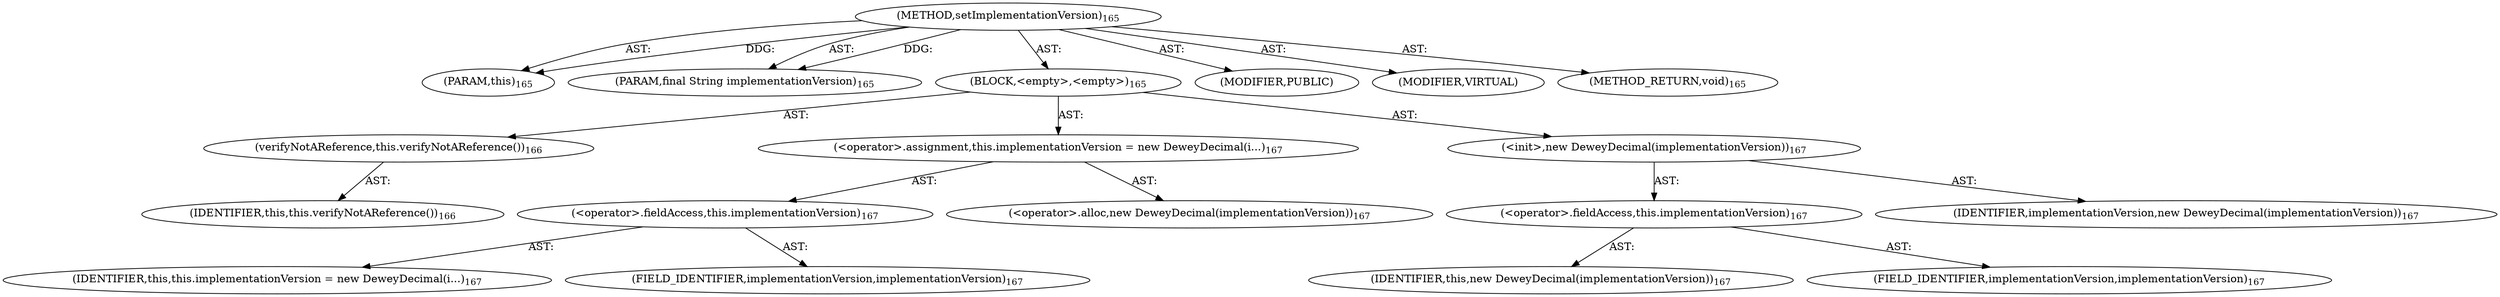 digraph "setImplementationVersion" {  
"111669149701" [label = <(METHOD,setImplementationVersion)<SUB>165</SUB>> ]
"115964116997" [label = <(PARAM,this)<SUB>165</SUB>> ]
"115964117007" [label = <(PARAM,final String implementationVersion)<SUB>165</SUB>> ]
"25769803781" [label = <(BLOCK,&lt;empty&gt;,&lt;empty&gt;)<SUB>165</SUB>> ]
"30064771090" [label = <(verifyNotAReference,this.verifyNotAReference())<SUB>166</SUB>> ]
"68719476746" [label = <(IDENTIFIER,this,this.verifyNotAReference())<SUB>166</SUB>> ]
"30064771091" [label = <(&lt;operator&gt;.assignment,this.implementationVersion = new DeweyDecimal(i...)<SUB>167</SUB>> ]
"30064771092" [label = <(&lt;operator&gt;.fieldAccess,this.implementationVersion)<SUB>167</SUB>> ]
"68719476747" [label = <(IDENTIFIER,this,this.implementationVersion = new DeweyDecimal(i...)<SUB>167</SUB>> ]
"55834574854" [label = <(FIELD_IDENTIFIER,implementationVersion,implementationVersion)<SUB>167</SUB>> ]
"30064771093" [label = <(&lt;operator&gt;.alloc,new DeweyDecimal(implementationVersion))<SUB>167</SUB>> ]
"30064771094" [label = <(&lt;init&gt;,new DeweyDecimal(implementationVersion))<SUB>167</SUB>> ]
"30064771095" [label = <(&lt;operator&gt;.fieldAccess,this.implementationVersion)<SUB>167</SUB>> ]
"68719476761" [label = <(IDENTIFIER,this,new DeweyDecimal(implementationVersion))<SUB>167</SUB>> ]
"55834574855" [label = <(FIELD_IDENTIFIER,implementationVersion,implementationVersion)<SUB>167</SUB>> ]
"68719476762" [label = <(IDENTIFIER,implementationVersion,new DeweyDecimal(implementationVersion))<SUB>167</SUB>> ]
"133143986193" [label = <(MODIFIER,PUBLIC)> ]
"133143986194" [label = <(MODIFIER,VIRTUAL)> ]
"128849018885" [label = <(METHOD_RETURN,void)<SUB>165</SUB>> ]
  "111669149701" -> "115964116997"  [ label = "AST: "] 
  "111669149701" -> "115964117007"  [ label = "AST: "] 
  "111669149701" -> "25769803781"  [ label = "AST: "] 
  "111669149701" -> "133143986193"  [ label = "AST: "] 
  "111669149701" -> "133143986194"  [ label = "AST: "] 
  "111669149701" -> "128849018885"  [ label = "AST: "] 
  "25769803781" -> "30064771090"  [ label = "AST: "] 
  "25769803781" -> "30064771091"  [ label = "AST: "] 
  "25769803781" -> "30064771094"  [ label = "AST: "] 
  "30064771090" -> "68719476746"  [ label = "AST: "] 
  "30064771091" -> "30064771092"  [ label = "AST: "] 
  "30064771091" -> "30064771093"  [ label = "AST: "] 
  "30064771092" -> "68719476747"  [ label = "AST: "] 
  "30064771092" -> "55834574854"  [ label = "AST: "] 
  "30064771094" -> "30064771095"  [ label = "AST: "] 
  "30064771094" -> "68719476762"  [ label = "AST: "] 
  "30064771095" -> "68719476761"  [ label = "AST: "] 
  "30064771095" -> "55834574855"  [ label = "AST: "] 
  "111669149701" -> "115964116997"  [ label = "DDG: "] 
  "111669149701" -> "115964117007"  [ label = "DDG: "] 
}
